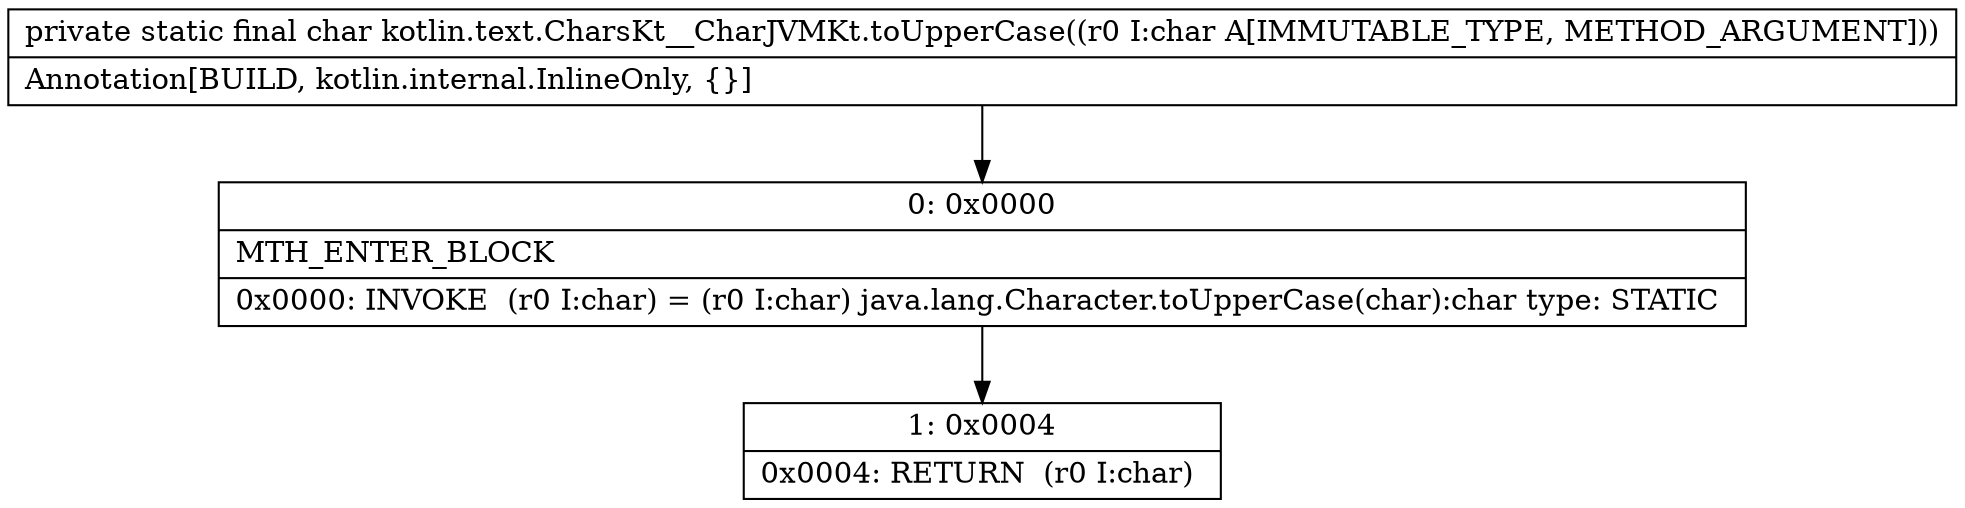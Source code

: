 digraph "CFG forkotlin.text.CharsKt__CharJVMKt.toUpperCase(C)C" {
Node_0 [shape=record,label="{0\:\ 0x0000|MTH_ENTER_BLOCK\l|0x0000: INVOKE  (r0 I:char) = (r0 I:char) java.lang.Character.toUpperCase(char):char type: STATIC \l}"];
Node_1 [shape=record,label="{1\:\ 0x0004|0x0004: RETURN  (r0 I:char) \l}"];
MethodNode[shape=record,label="{private static final char kotlin.text.CharsKt__CharJVMKt.toUpperCase((r0 I:char A[IMMUTABLE_TYPE, METHOD_ARGUMENT]))  | Annotation[BUILD, kotlin.internal.InlineOnly, \{\}]\l}"];
MethodNode -> Node_0;
Node_0 -> Node_1;
}

